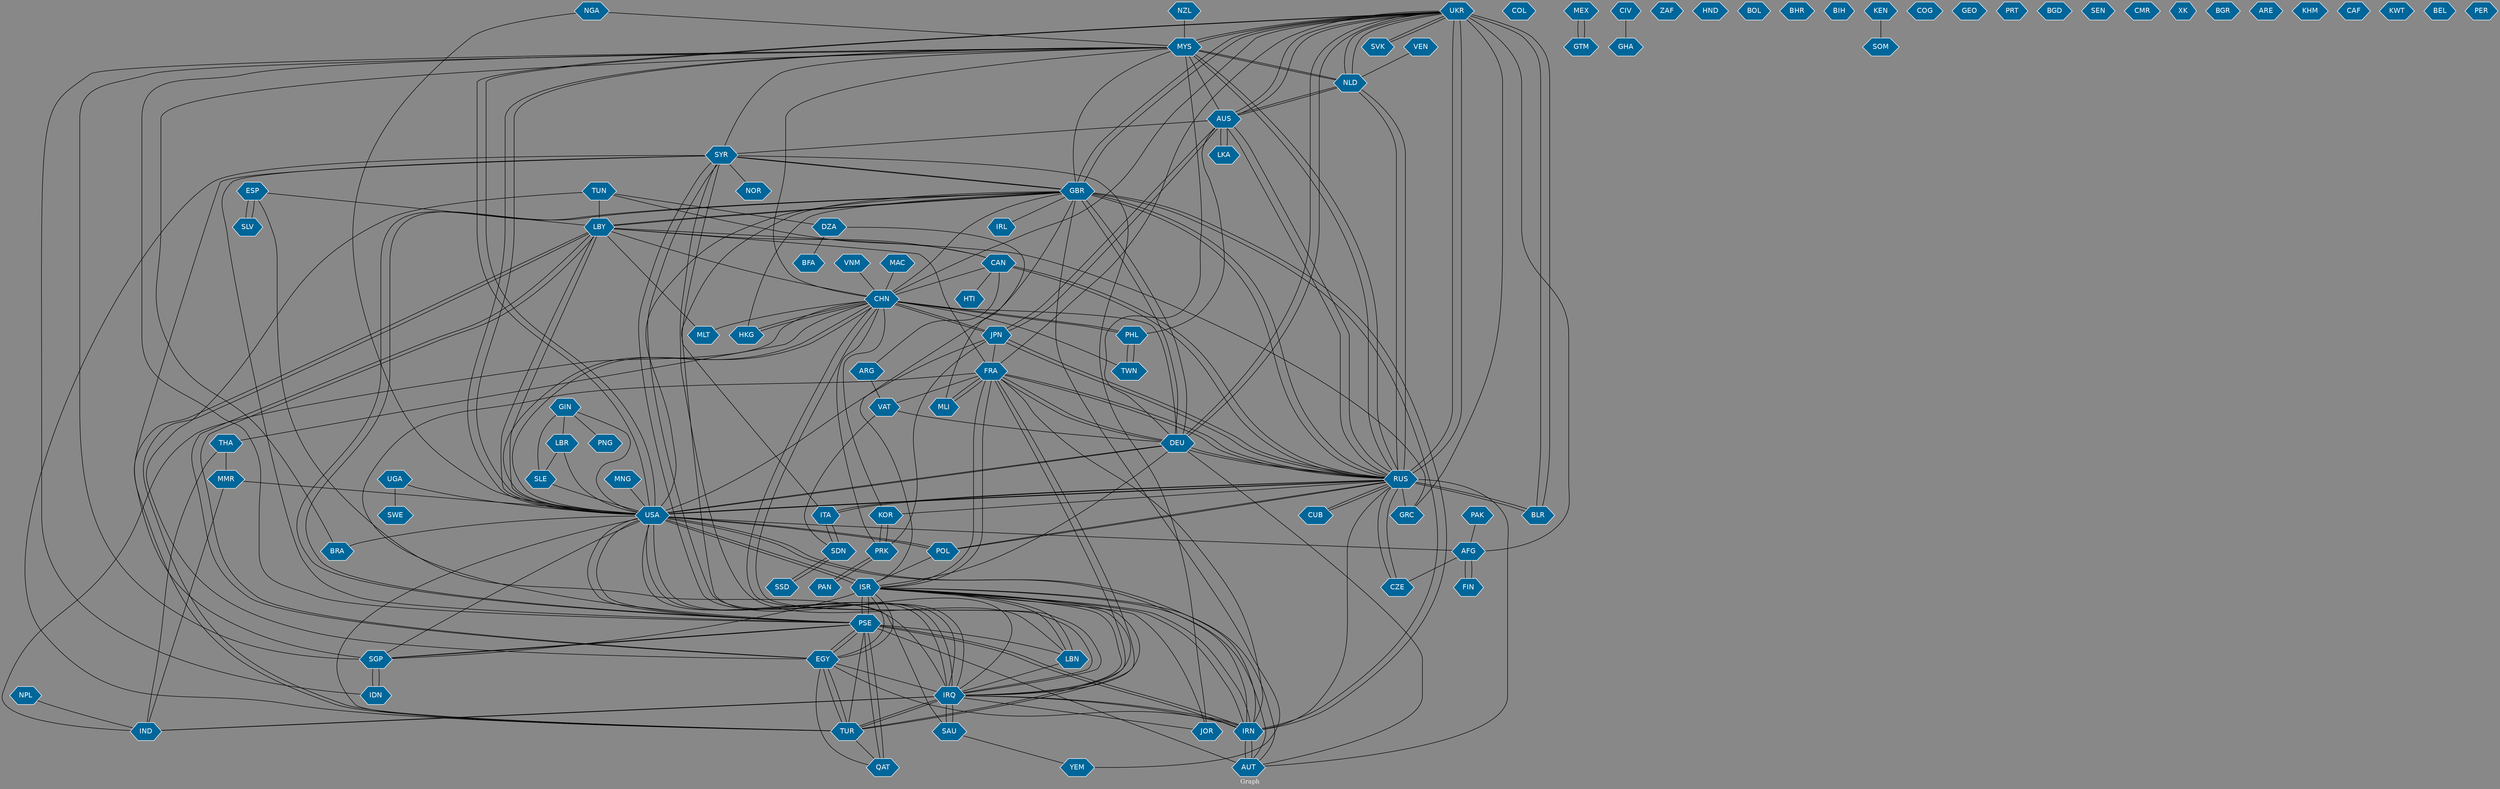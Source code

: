 // Countries together in item graph
graph {
	graph [bgcolor="#888888" fontcolor=white fontsize=12 label="Graph" outputorder=edgesfirst overlap=prism]
	node [color=white fillcolor="#006699" fontcolor=white fontname=Helvetica shape=hexagon style=filled]
	edge [arrowhead=open color=black fontcolor=white fontname=Courier fontsize=12]
		UKR [label=UKR]
		MYS [label=MYS]
		AFG [label=AFG]
		MAC [label=MAC]
		CHN [label=CHN]
		PRK [label=PRK]
		BRA [label=BRA]
		LBY [label=LBY]
		CAN [label=CAN]
		DEU [label=DEU]
		PSE [label=PSE]
		EGY [label=EGY]
		GBR [label=GBR]
		PHL [label=PHL]
		USA [label=USA]
		COL [label=COL]
		ISR [label=ISR]
		THA [label=THA]
		RUS [label=RUS]
		SLE [label=SLE]
		MMR [label=MMR]
		IND [label=IND]
		TUR [label=TUR]
		IDN [label=IDN]
		MEX [label=MEX]
		IRQ [label=IRQ]
		NGA [label=NGA]
		IRN [label=IRN]
		KOR [label=KOR]
		SGP [label=SGP]
		CIV [label=CIV]
		GHA [label=GHA]
		AUT [label=AUT]
		JPN [label=JPN]
		NLD [label=NLD]
		SDN [label=SDN]
		ZAF [label=ZAF]
		FRA [label=FRA]
		VAT [label=VAT]
		TWN [label=TWN]
		YEM [label=YEM]
		SYR [label=SYR]
		AUS [label=AUS]
		PAK [label=PAK]
		HND [label=HND]
		POL [label=POL]
		VEN [label=VEN]
		GIN [label=GIN]
		BOL [label=BOL]
		BHR [label=BHR]
		BIH [label=BIH]
		MLI [label=MLI]
		KEN [label=KEN]
		SOM [label=SOM]
		LBN [label=LBN]
		HKG [label=HKG]
		COG [label=COG]
		PAN [label=PAN]
		LKA [label=LKA]
		GEO [label=GEO]
		GRC [label=GRC]
		PRT [label=PRT]
		UGA [label=UGA]
		ITA [label=ITA]
		BGD [label=BGD]
		LBR [label=LBR]
		SEN [label=SEN]
		SAU [label=SAU]
		CZE [label=CZE]
		CMR [label=CMR]
		ESP [label=ESP]
		NOR [label=NOR]
		QAT [label=QAT]
		HTI [label=HTI]
		JOR [label=JOR]
		NPL [label=NPL]
		XK [label=XK]
		CUB [label=CUB]
		SVK [label=SVK]
		BGR [label=BGR]
		FIN [label=FIN]
		TUN [label=TUN]
		IRL [label=IRL]
		ARE [label=ARE]
		GTM [label=GTM]
		BLR [label=BLR]
		SLV [label=SLV]
		DZA [label=DZA]
		BFA [label=BFA]
		KHM [label=KHM]
		PNG [label=PNG]
		CAF [label=CAF]
		MLT [label=MLT]
		ARG [label=ARG]
		NZL [label=NZL]
		VNM [label=VNM]
		SWE [label=SWE]
		MNG [label=MNG]
		SSD [label=SSD]
		KWT [label=KWT]
		BEL [label=BEL]
		PER [label=PER]
			RUS -- CZE [weight=1]
			TUN -- EGY [weight=1]
			IDN -- MYS [weight=1]
			SYR -- TUR [weight=2]
			MLI -- FRA [weight=2]
			PSE -- LBN [weight=1]
			EGY -- IRQ [weight=1]
			PRK -- CHN [weight=1]
			DEU -- FRA [weight=2]
			CHN -- IRQ [weight=1]
			THA -- IND [weight=1]
			TUR -- ISR [weight=3]
			GBR -- IRN [weight=2]
			GBR -- HKG [weight=1]
			MNG -- USA [weight=1]
			ISR -- FRA [weight=1]
			MYS -- USA [weight=6]
			SLE -- USA [weight=1]
			PAN -- PRK [weight=1]
			MYS -- RUS [weight=9]
			DEU -- UKR [weight=6]
			UKR -- AUS [weight=5]
			TUR -- QAT [weight=1]
			CUB -- RUS [weight=1]
			RUS -- CAN [weight=1]
			DEU -- GBR [weight=1]
			UKR -- NLD [weight=4]
			CAN -- RUS [weight=1]
			ARG -- VAT [weight=1]
			USA -- LBY [weight=1]
			ISR -- DEU [weight=1]
			SYR -- MYS [weight=3]
			AFG -- CZE [weight=1]
			USA -- IRN [weight=1]
			ISR -- IRN [weight=2]
			LBY -- CAN [weight=1]
			LBY -- GBR [weight=1]
			AUS -- JPN [weight=4]
			AUT -- ISR [weight=1]
			IRN -- ISR [weight=5]
			VNM -- CHN [weight=1]
			MLT -- LBY [weight=1]
			LBR -- USA [weight=1]
			LBY -- USA [weight=1]
			GBR -- PSE [weight=2]
			AUT -- DEU [weight=1]
			SDN -- SSD [weight=2]
			TUR -- EGY [weight=2]
			RUS -- MYS [weight=12]
			JPN -- CHN [weight=3]
			IRN -- EGY [weight=2]
			SYR -- SGP [weight=1]
			FIN -- AFG [weight=1]
			LBN -- IRQ [weight=1]
			AUT -- IRN [weight=4]
			TUR -- USA [weight=1]
			FRA -- MLI [weight=2]
			LBY -- TUR [weight=1]
			PHL -- AUS [weight=1]
			PSE -- GBR [weight=1]
			NLD -- MYS [weight=2]
			JPN -- FRA [weight=1]
			USA -- UKR [weight=6]
			EGY -- LBY [weight=1]
			RUS -- CUB [weight=2]
			UKR -- MYS [weight=13]
			NZL -- MYS [weight=1]
			AUT -- RUS [weight=1]
			TWN -- CHN [weight=2]
			KOR -- PRK [weight=2]
			USA -- AFG [weight=4]
			DEU -- RUS [weight=9]
			JPN -- USA [weight=1]
			MAC -- CHN [weight=2]
			AFG -- FIN [weight=1]
			EGY -- QAT [weight=1]
			CHN -- USA [weight=5]
			TUR -- PSE [weight=4]
			MYS -- GBR [weight=1]
			SAU -- YEM [weight=1]
			EGY -- PSE [weight=10]
			CHN -- GBR [weight=1]
			VEN -- NLD [weight=1]
			TUN -- CAN [weight=1]
			CZE -- RUS [weight=1]
			IRQ -- FRA [weight=1]
			IRN -- FRA [weight=3]
			EGY -- ISR [weight=5]
			PRK -- PAN [weight=1]
			SLV -- ESP [weight=1]
			FRA -- DEU [weight=1]
			UGA -- USA [weight=1]
			GIN -- USA [weight=1]
			MYS -- BRA [weight=1]
			ISR -- TUR [weight=3]
			GBR -- ISR [weight=1]
			TUN -- LBY [weight=2]
			GBR -- LBY [weight=1]
			ITA -- SYR [weight=2]
			NLD -- UKR [weight=1]
			IRN -- AUT [weight=3]
			LBR -- SLE [weight=2]
			GBR -- DEU [weight=2]
			USA -- IRQ [weight=5]
			BLR -- UKR [weight=1]
			NGA -- MYS [weight=1]
			USA -- DEU [weight=3]
			PSE -- EGY [weight=8]
			RUS -- POL [weight=2]
			GBR -- IRL [weight=1]
			CHN -- JPN [weight=2]
			UGA -- SWE [weight=1]
			LBN -- SYR [weight=4]
			UKR -- USA [weight=13]
			PSE -- USA [weight=6]
			IRQ -- SAU [weight=3]
			IRQ -- SYR [weight=1]
			POL -- ISR [weight=1]
			PSE -- ISR [weight=113]
			HKG -- CHN [weight=1]
			RUS -- NLD [weight=4]
			IRQ -- IND [weight=1]
			ISR -- USA [weight=7]
			GRC -- UKR [weight=1]
			TUR -- IRQ [weight=4]
			CHN -- THA [weight=1]
			CAN -- HTI [weight=1]
			MYS -- PSE [weight=1]
			GIN -- SLE [weight=1]
			GBR -- RUS [weight=7]
			KEN -- SOM [weight=1]
			PHL -- TWN [weight=1]
			MYS -- UKR [weight=12]
			IRN -- PSE [weight=2]
			USA -- RUS [weight=14]
			JPN -- AUS [weight=1]
			PSE -- QAT [weight=1]
			SGP -- IDN [weight=1]
			POL -- USA [weight=2]
			GBR -- IRQ [weight=1]
			GBR -- SYR [weight=2]
			PAK -- AFG [weight=1]
			IRN -- RUS [weight=2]
			CAN -- ARG [weight=1]
			GIN -- PNG [weight=1]
			CIV -- GHA [weight=1]
			PSE -- FRA [weight=6]
			ISR -- PSE [weight=113]
			SYR -- NOR [weight=1]
			SAU -- IRQ [weight=4]
			USA -- MYS [weight=9]
			NPL -- IND [weight=1]
			IRQ -- ISR [weight=1]
			IRN -- IRQ [weight=2]
			PSE -- SYR [weight=1]
			CHN -- LBY [weight=1]
			SYR -- IRQ [weight=3]
			NLD -- RUS [weight=1]
			MMR -- IND [weight=1]
			LBY -- FRA [weight=2]
			UKR -- SVK [weight=1]
			SYR -- JOR [weight=2]
			NGA -- USA [weight=1]
			MEX -- GTM [weight=3]
			UKR -- GBR [weight=1]
			ESP -- IRQ [weight=1]
			NLD -- AUS [weight=1]
			TUN -- DZA [weight=1]
			ITA -- RUS [weight=2]
			THA -- MMR [weight=1]
			TUR -- LBY [weight=2]
			AUS -- LKA [weight=6]
			IRQ -- IRN [weight=1]
			CHN -- PHL [weight=4]
			PHL -- CHN [weight=4]
			CHN -- UKR [weight=1]
			PRK -- KOR [weight=1]
			RUS -- UKR [weight=62]
			MMR -- USA [weight=1]
			VAT -- SDN [weight=1]
			GTM -- MEX [weight=2]
			FRA -- RUS [weight=3]
			IRN -- USA [weight=1]
			USA -- PSE [weight=3]
			ITA -- SDN [weight=1]
			SDN -- ITA [weight=2]
			IRN -- GBR [weight=2]
			LBY -- EGY [weight=2]
			POL -- RUS [weight=1]
			RUS -- AUS [weight=2]
			ISR -- AUT [weight=2]
			ISR -- LBN [weight=1]
			USA -- BRA [weight=1]
			IDN -- SGP [weight=3]
			RUS -- KOR [weight=1]
			GBR -- USA [weight=1]
			LKA -- AUS [weight=9]
			GIN -- LBR [weight=1]
			SGP -- USA [weight=1]
			AFG -- UKR [weight=1]
			AUS -- UKR [weight=2]
			AUT -- PSE [weight=1]
			SGP -- ISR [weight=1]
			UKR -- DEU [weight=7]
			ISR -- JOR [weight=1]
			UKR -- RUS [weight=49]
			UKR -- BLR [weight=1]
			CAN -- CHN [weight=1]
			USA -- ISR [weight=2]
			RUS -- JPN [weight=2]
			MYS -- NLD [weight=5]
			RUS -- FRA [weight=3]
			SGP -- PSE [weight=1]
			IRQ -- USA [weight=5]
			CHN -- MLT [weight=1]
			SSD -- SDN [weight=1]
			USA -- POL [weight=3]
			FRA -- IRQ [weight=1]
			LBN -- ISR [weight=1]
			ESP -- LBY [weight=1]
			TWN -- PHL [weight=1]
			FRA -- VAT [weight=1]
			LBY -- GRC [weight=1]
			DZA -- MLI [weight=1]
			AUS -- SYR [weight=1]
			QAT -- PSE [weight=2]
			IRQ -- JOR [weight=1]
			ESP -- SLV [weight=1]
			IND -- CHN [weight=1]
			YEM -- GBR [weight=1]
			DZA -- BFA [weight=2]
			GBR -- UKR [weight=1]
			IRQ -- CHN [weight=2]
			AUS -- RUS [weight=4]
			PSE -- SGP [weight=1]
			RUS -- USA [weight=15]
			SVK -- UKR [weight=1]
			JPN -- RUS [weight=2]
			SGP -- MYS [weight=2]
			IND -- IRQ [weight=2]
			RUS -- GBR [weight=6]
			RUS -- BLR [weight=1]
			VAT -- DEU [weight=1]
			USA -- CHN [weight=1]
			KOR -- CHN [weight=1]
			PSE -- IRN [weight=2]
			CHN -- MYS [weight=2]
			DEU -- USA [weight=3]
			FRA -- ISR [weight=4]
			RUS -- DEU [weight=7]
			ISR -- EGY [weight=4]
			MYS -- DEU [weight=1]
			BLR -- RUS [weight=1]
			PRK -- JPN [weight=1]
			SYR -- GBR [weight=2]
			EGY -- TUR [weight=1]
			IRQ -- TUR [weight=2]
			DEU -- CHN [weight=1]
			FRA -- UKR [weight=3]
			RUS -- ITA [weight=1]
			RUS -- GRC [weight=3]
			AUS -- NLD [weight=1]
			SAU -- USA [weight=1]
			CHN -- HKG [weight=4]
			AUS -- MYS [weight=4]
}